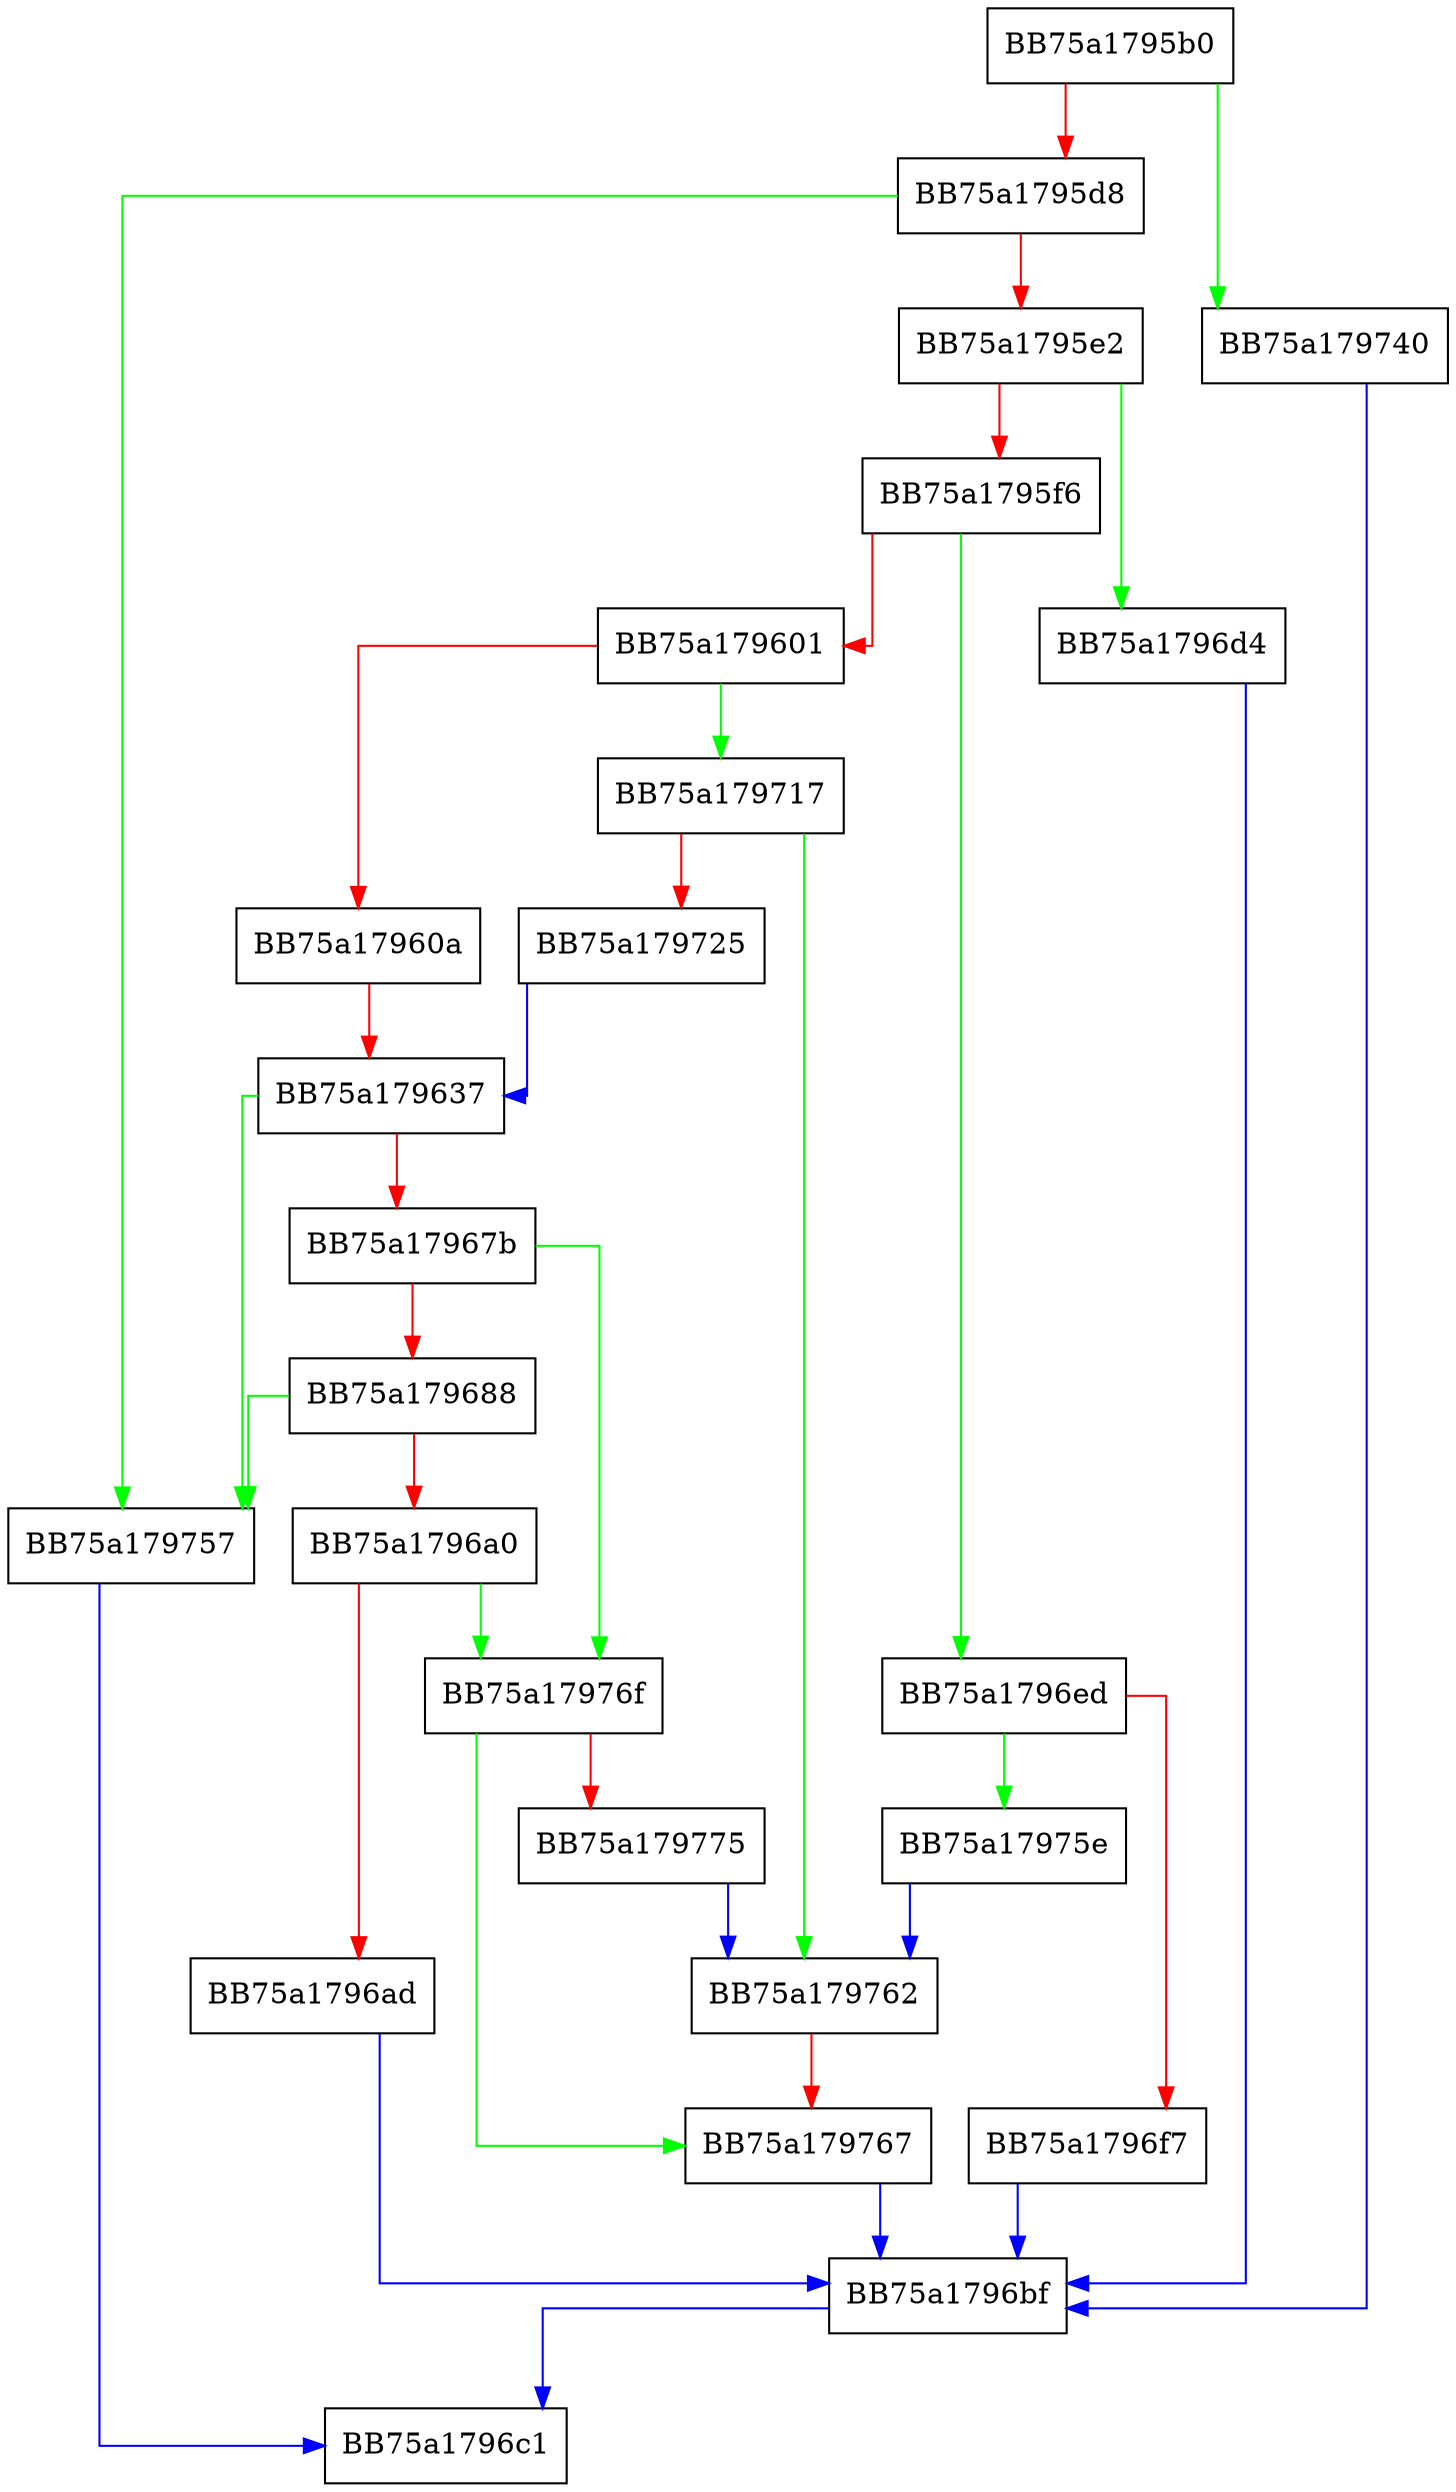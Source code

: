 digraph eval {
  node [shape="box"];
  graph [splines=ortho];
  BB75a1795b0 -> BB75a179740 [color="green"];
  BB75a1795b0 -> BB75a1795d8 [color="red"];
  BB75a1795d8 -> BB75a179757 [color="green"];
  BB75a1795d8 -> BB75a1795e2 [color="red"];
  BB75a1795e2 -> BB75a1796d4 [color="green"];
  BB75a1795e2 -> BB75a1795f6 [color="red"];
  BB75a1795f6 -> BB75a1796ed [color="green"];
  BB75a1795f6 -> BB75a179601 [color="red"];
  BB75a179601 -> BB75a179717 [color="green"];
  BB75a179601 -> BB75a17960a [color="red"];
  BB75a17960a -> BB75a179637 [color="red"];
  BB75a179637 -> BB75a179757 [color="green"];
  BB75a179637 -> BB75a17967b [color="red"];
  BB75a17967b -> BB75a17976f [color="green"];
  BB75a17967b -> BB75a179688 [color="red"];
  BB75a179688 -> BB75a179757 [color="green"];
  BB75a179688 -> BB75a1796a0 [color="red"];
  BB75a1796a0 -> BB75a17976f [color="green"];
  BB75a1796a0 -> BB75a1796ad [color="red"];
  BB75a1796ad -> BB75a1796bf [color="blue"];
  BB75a1796bf -> BB75a1796c1 [color="blue"];
  BB75a1796d4 -> BB75a1796bf [color="blue"];
  BB75a1796ed -> BB75a17975e [color="green"];
  BB75a1796ed -> BB75a1796f7 [color="red"];
  BB75a1796f7 -> BB75a1796bf [color="blue"];
  BB75a179717 -> BB75a179762 [color="green"];
  BB75a179717 -> BB75a179725 [color="red"];
  BB75a179725 -> BB75a179637 [color="blue"];
  BB75a179740 -> BB75a1796bf [color="blue"];
  BB75a179757 -> BB75a1796c1 [color="blue"];
  BB75a17975e -> BB75a179762 [color="blue"];
  BB75a179762 -> BB75a179767 [color="red"];
  BB75a179767 -> BB75a1796bf [color="blue"];
  BB75a17976f -> BB75a179767 [color="green"];
  BB75a17976f -> BB75a179775 [color="red"];
  BB75a179775 -> BB75a179762 [color="blue"];
}